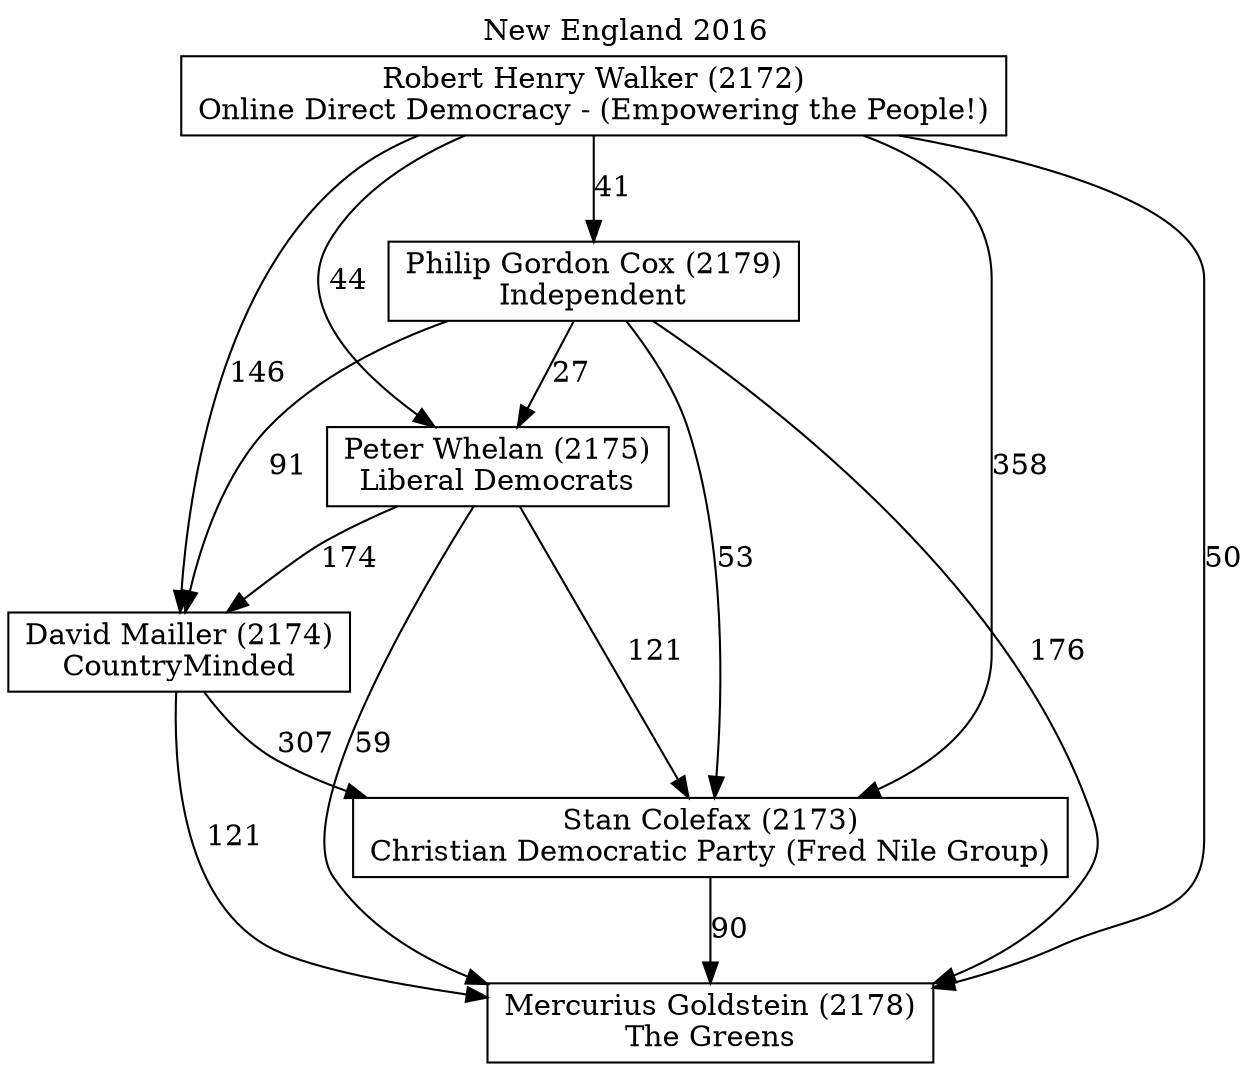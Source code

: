// House preference flow
digraph "Mercurius Goldstein (2178)_New England_2016" {
	graph [label="New England 2016" labelloc=t mclimit=10]
	node [shape=box]
	"David Mailler (2174)" [label="David Mailler (2174)
CountryMinded"]
	"Stan Colefax (2173)" [label="Stan Colefax (2173)
Christian Democratic Party (Fred Nile Group)"]
	"Peter Whelan (2175)" [label="Peter Whelan (2175)
Liberal Democrats"]
	"Robert Henry Walker (2172)" [label="Robert Henry Walker (2172)
Online Direct Democracy - (Empowering the People!)"]
	"Philip Gordon Cox (2179)" [label="Philip Gordon Cox (2179)
Independent"]
	"Mercurius Goldstein (2178)" [label="Mercurius Goldstein (2178)
The Greens"]
	"Philip Gordon Cox (2179)" -> "David Mailler (2174)" [label=91]
	"Peter Whelan (2175)" -> "Mercurius Goldstein (2178)" [label=59]
	"Robert Henry Walker (2172)" -> "Philip Gordon Cox (2179)" [label=41]
	"Robert Henry Walker (2172)" -> "David Mailler (2174)" [label=146]
	"Robert Henry Walker (2172)" -> "Stan Colefax (2173)" [label=358]
	"Philip Gordon Cox (2179)" -> "Mercurius Goldstein (2178)" [label=176]
	"Robert Henry Walker (2172)" -> "Mercurius Goldstein (2178)" [label=50]
	"David Mailler (2174)" -> "Stan Colefax (2173)" [label=307]
	"Peter Whelan (2175)" -> "David Mailler (2174)" [label=174]
	"Philip Gordon Cox (2179)" -> "Stan Colefax (2173)" [label=53]
	"David Mailler (2174)" -> "Mercurius Goldstein (2178)" [label=121]
	"Robert Henry Walker (2172)" -> "Peter Whelan (2175)" [label=44]
	"Philip Gordon Cox (2179)" -> "Peter Whelan (2175)" [label=27]
	"Stan Colefax (2173)" -> "Mercurius Goldstein (2178)" [label=90]
	"Peter Whelan (2175)" -> "Stan Colefax (2173)" [label=121]
}
